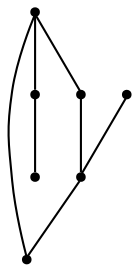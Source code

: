graph {
  node [shape=point,comment="{\"directed\":false,\"doi\":\"10.4230/LIPIcs.GD.2024.28\",\"figure\":\"6 (9)\"}"]

  v0 [pos="920.886426603573,634.8945581116409"]
  v1 [pos="501.0558194287256,652.6459939664035"]
  v2 [pos="848.8672315905912,489.7786872313453"]
  v3 [pos="513.7919284364957,565.2917831576516"]
  v4 [pos="702.9423356457324,780.1556469731836"]
  v5 [pos="605.7711274884903,468.9133302515563"]
  v6 [pos="541.7909508208345,742.4877302998109"]

  v0 -- v1 [id="-1",pos="920.886426603573,634.8945581116409 501.0558194287256,652.6459939664035 501.0558194287256,652.6459939664035 501.0558194287256,652.6459939664035"]
  v6 -- v0 [id="-2",pos="541.7909508208345,742.4877302998109 920.886426603573,634.8945581116409 920.886426603573,634.8945581116409 920.886426603573,634.8945581116409"]
  v5 -- v0 [id="-4",pos="605.7711274884903,468.9133302515563 920.886426603573,634.8945581116409 920.886426603573,634.8945581116409 920.886426603573,634.8945581116409"]
  v4 -- v1 [id="-5",pos="702.9423356457324,780.1556469731836 501.0558194287256,652.6459939664035 501.0558194287256,652.6459939664035 501.0558194287256,652.6459939664035"]
  v4 -- v2 [id="-6",pos="702.9423356457324,780.1556469731836 848.8672315905912,489.7786872313453 848.8672315905912,489.7786872313453 848.8672315905912,489.7786872313453"]
  v4 -- v5 [id="-7",pos="702.9423356457324,780.1556469731836 605.7711274884903,468.9133302515563 605.7711274884903,468.9133302515563 605.7711274884903,468.9133302515563"]
  v2 -- v3 [id="-8",pos="848.8672315905912,489.7786872313453 513.7919284364957,565.2917831576516 513.7919284364957,565.2917831576516 513.7919284364957,565.2917831576516"]
}